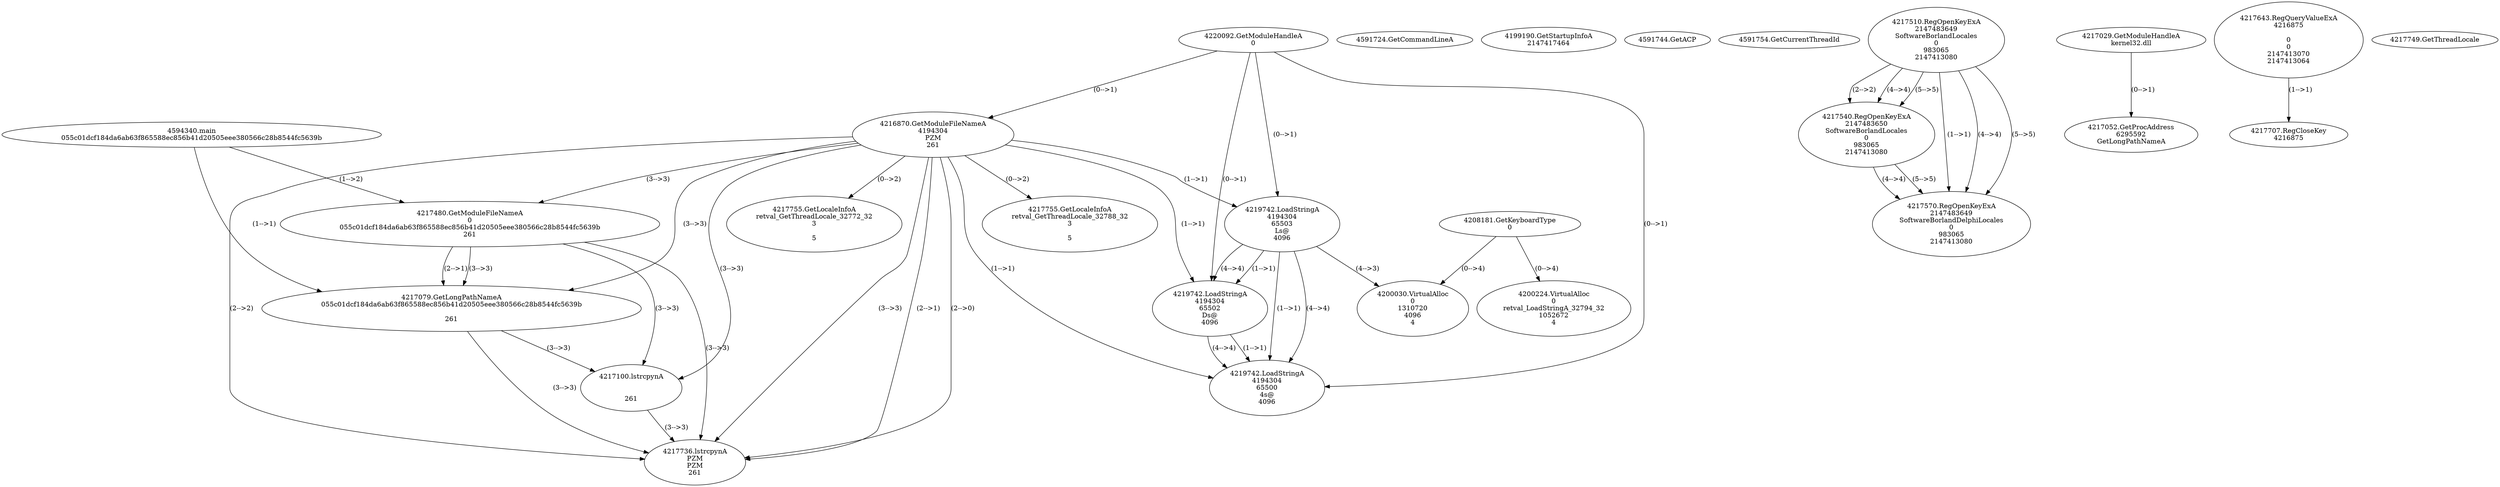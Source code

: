 // Global SCDG with merge call
digraph {
	0 [label="4594340.main
055c01dcf184da6ab63f865588ec856b41d20505eee380566c28b8544fc5639b"]
	1 [label="4220092.GetModuleHandleA
0"]
	2 [label="4208181.GetKeyboardType
0"]
	3 [label="4591724.GetCommandLineA
"]
	4 [label="4199190.GetStartupInfoA
2147417464"]
	5 [label="4591744.GetACP
"]
	6 [label="4591754.GetCurrentThreadId
"]
	7 [label="4216870.GetModuleFileNameA
4194304
PZM
261"]
	1 -> 7 [label="(0-->1)"]
	8 [label="4217480.GetModuleFileNameA
0
055c01dcf184da6ab63f865588ec856b41d20505eee380566c28b8544fc5639b
261"]
	0 -> 8 [label="(1-->2)"]
	7 -> 8 [label="(3-->3)"]
	9 [label="4217510.RegOpenKeyExA
2147483649
Software\Borland\Locales
0
983065
2147413080"]
	10 [label="4217540.RegOpenKeyExA
2147483650
Software\Borland\Locales
0
983065
2147413080"]
	9 -> 10 [label="(2-->2)"]
	9 -> 10 [label="(4-->4)"]
	9 -> 10 [label="(5-->5)"]
	11 [label="4217029.GetModuleHandleA
kernel32.dll"]
	12 [label="4217052.GetProcAddress
6295592
GetLongPathNameA"]
	11 -> 12 [label="(0-->1)"]
	13 [label="4217079.GetLongPathNameA
055c01dcf184da6ab63f865588ec856b41d20505eee380566c28b8544fc5639b

261"]
	0 -> 13 [label="(1-->1)"]
	8 -> 13 [label="(2-->1)"]
	7 -> 13 [label="(3-->3)"]
	8 -> 13 [label="(3-->3)"]
	14 [label="4217100.lstrcpynA


261"]
	7 -> 14 [label="(3-->3)"]
	8 -> 14 [label="(3-->3)"]
	13 -> 14 [label="(3-->3)"]
	15 [label="4217643.RegQueryValueExA
4216875

0
0
2147413070
2147413064"]
	16 [label="4217707.RegCloseKey
4216875"]
	15 -> 16 [label="(1-->1)"]
	17 [label="4217736.lstrcpynA
PZM
PZM
261"]
	7 -> 17 [label="(2-->1)"]
	7 -> 17 [label="(2-->2)"]
	7 -> 17 [label="(3-->3)"]
	8 -> 17 [label="(3-->3)"]
	13 -> 17 [label="(3-->3)"]
	14 -> 17 [label="(3-->3)"]
	7 -> 17 [label="(2-->0)"]
	18 [label="4217749.GetThreadLocale
"]
	19 [label="4217755.GetLocaleInfoA
retval_GetThreadLocale_32788_32
3

5"]
	7 -> 19 [label="(0-->2)"]
	20 [label="4219742.LoadStringA
4194304
65503
Ls@
4096"]
	1 -> 20 [label="(0-->1)"]
	7 -> 20 [label="(1-->1)"]
	21 [label="4217570.RegOpenKeyExA
2147483649
Software\Borland\Delphi\Locales
0
983065
2147413080"]
	9 -> 21 [label="(1-->1)"]
	9 -> 21 [label="(4-->4)"]
	10 -> 21 [label="(4-->4)"]
	9 -> 21 [label="(5-->5)"]
	10 -> 21 [label="(5-->5)"]
	22 [label="4217755.GetLocaleInfoA
retval_GetThreadLocale_32772_32
3

5"]
	7 -> 22 [label="(0-->2)"]
	23 [label="4200030.VirtualAlloc
0
1310720
4096
4"]
	20 -> 23 [label="(4-->3)"]
	2 -> 23 [label="(0-->4)"]
	24 [label="4219742.LoadStringA
4194304
65502
Ds@
4096"]
	1 -> 24 [label="(0-->1)"]
	7 -> 24 [label="(1-->1)"]
	20 -> 24 [label="(1-->1)"]
	20 -> 24 [label="(4-->4)"]
	25 [label="4200224.VirtualAlloc
0
retval_LoadStringA_32794_32
1052672
4"]
	2 -> 25 [label="(0-->4)"]
	26 [label="4219742.LoadStringA
4194304
65500
4s@
4096"]
	1 -> 26 [label="(0-->1)"]
	7 -> 26 [label="(1-->1)"]
	20 -> 26 [label="(1-->1)"]
	24 -> 26 [label="(1-->1)"]
	20 -> 26 [label="(4-->4)"]
	24 -> 26 [label="(4-->4)"]
}
